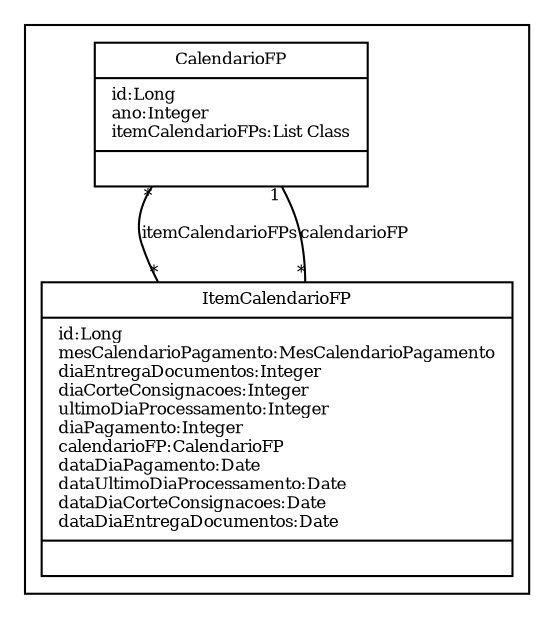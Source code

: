 digraph G{
fontname = "Times-Roman"
fontsize = 8

node [
        fontname = "Times-Roman"
        fontsize = 8
        shape = "record"
]

edge [
        fontname = "Times-Roman"
        fontsize = 8
]

subgraph clusterCALENDARIO_FP
{
CalendarioFP [label = "{CalendarioFP|id:Long\lano:Integer\litemCalendarioFPs:List Class\l|\l}"]
ItemCalendarioFP [label = "{ItemCalendarioFP|id:Long\lmesCalendarioPagamento:MesCalendarioPagamento\ldiaEntregaDocumentos:Integer\ldiaCorteConsignacoes:Integer\lultimoDiaProcessamento:Integer\ldiaPagamento:Integer\lcalendarioFP:CalendarioFP\ldataDiaPagamento:Date\ldataUltimoDiaProcessamento:Date\ldataDiaCorteConsignacoes:Date\ldataDiaEntregaDocumentos:Date\l|\l}"]
}
edge [arrowhead = "none" headlabel = "*" taillabel = "*"] CalendarioFP -> ItemCalendarioFP [label = "itemCalendarioFPs"]
edge [arrowhead = "none" headlabel = "1" taillabel = "*"] ItemCalendarioFP -> CalendarioFP [label = "calendarioFP"]
}
